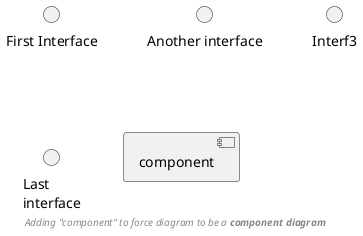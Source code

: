 
@startuml

() "First Interface"
() "Another interface" as Interf2
interface Interf3
interface "Last\ninterface" as Interf4

[component]
footer //Adding "component" to force diagram to be a **component diagram**//
@enduml
